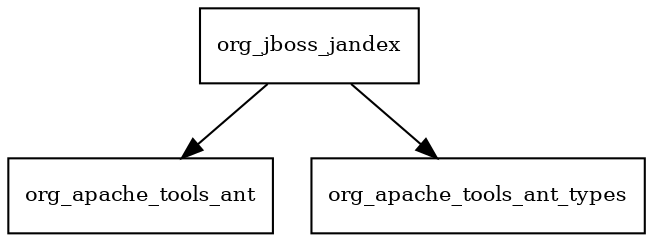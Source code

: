 digraph jandex_2_0_4_Final_package_dependencies {
  node [shape = box, fontsize=10.0];
  org_jboss_jandex -> org_apache_tools_ant;
  org_jboss_jandex -> org_apache_tools_ant_types;
}
